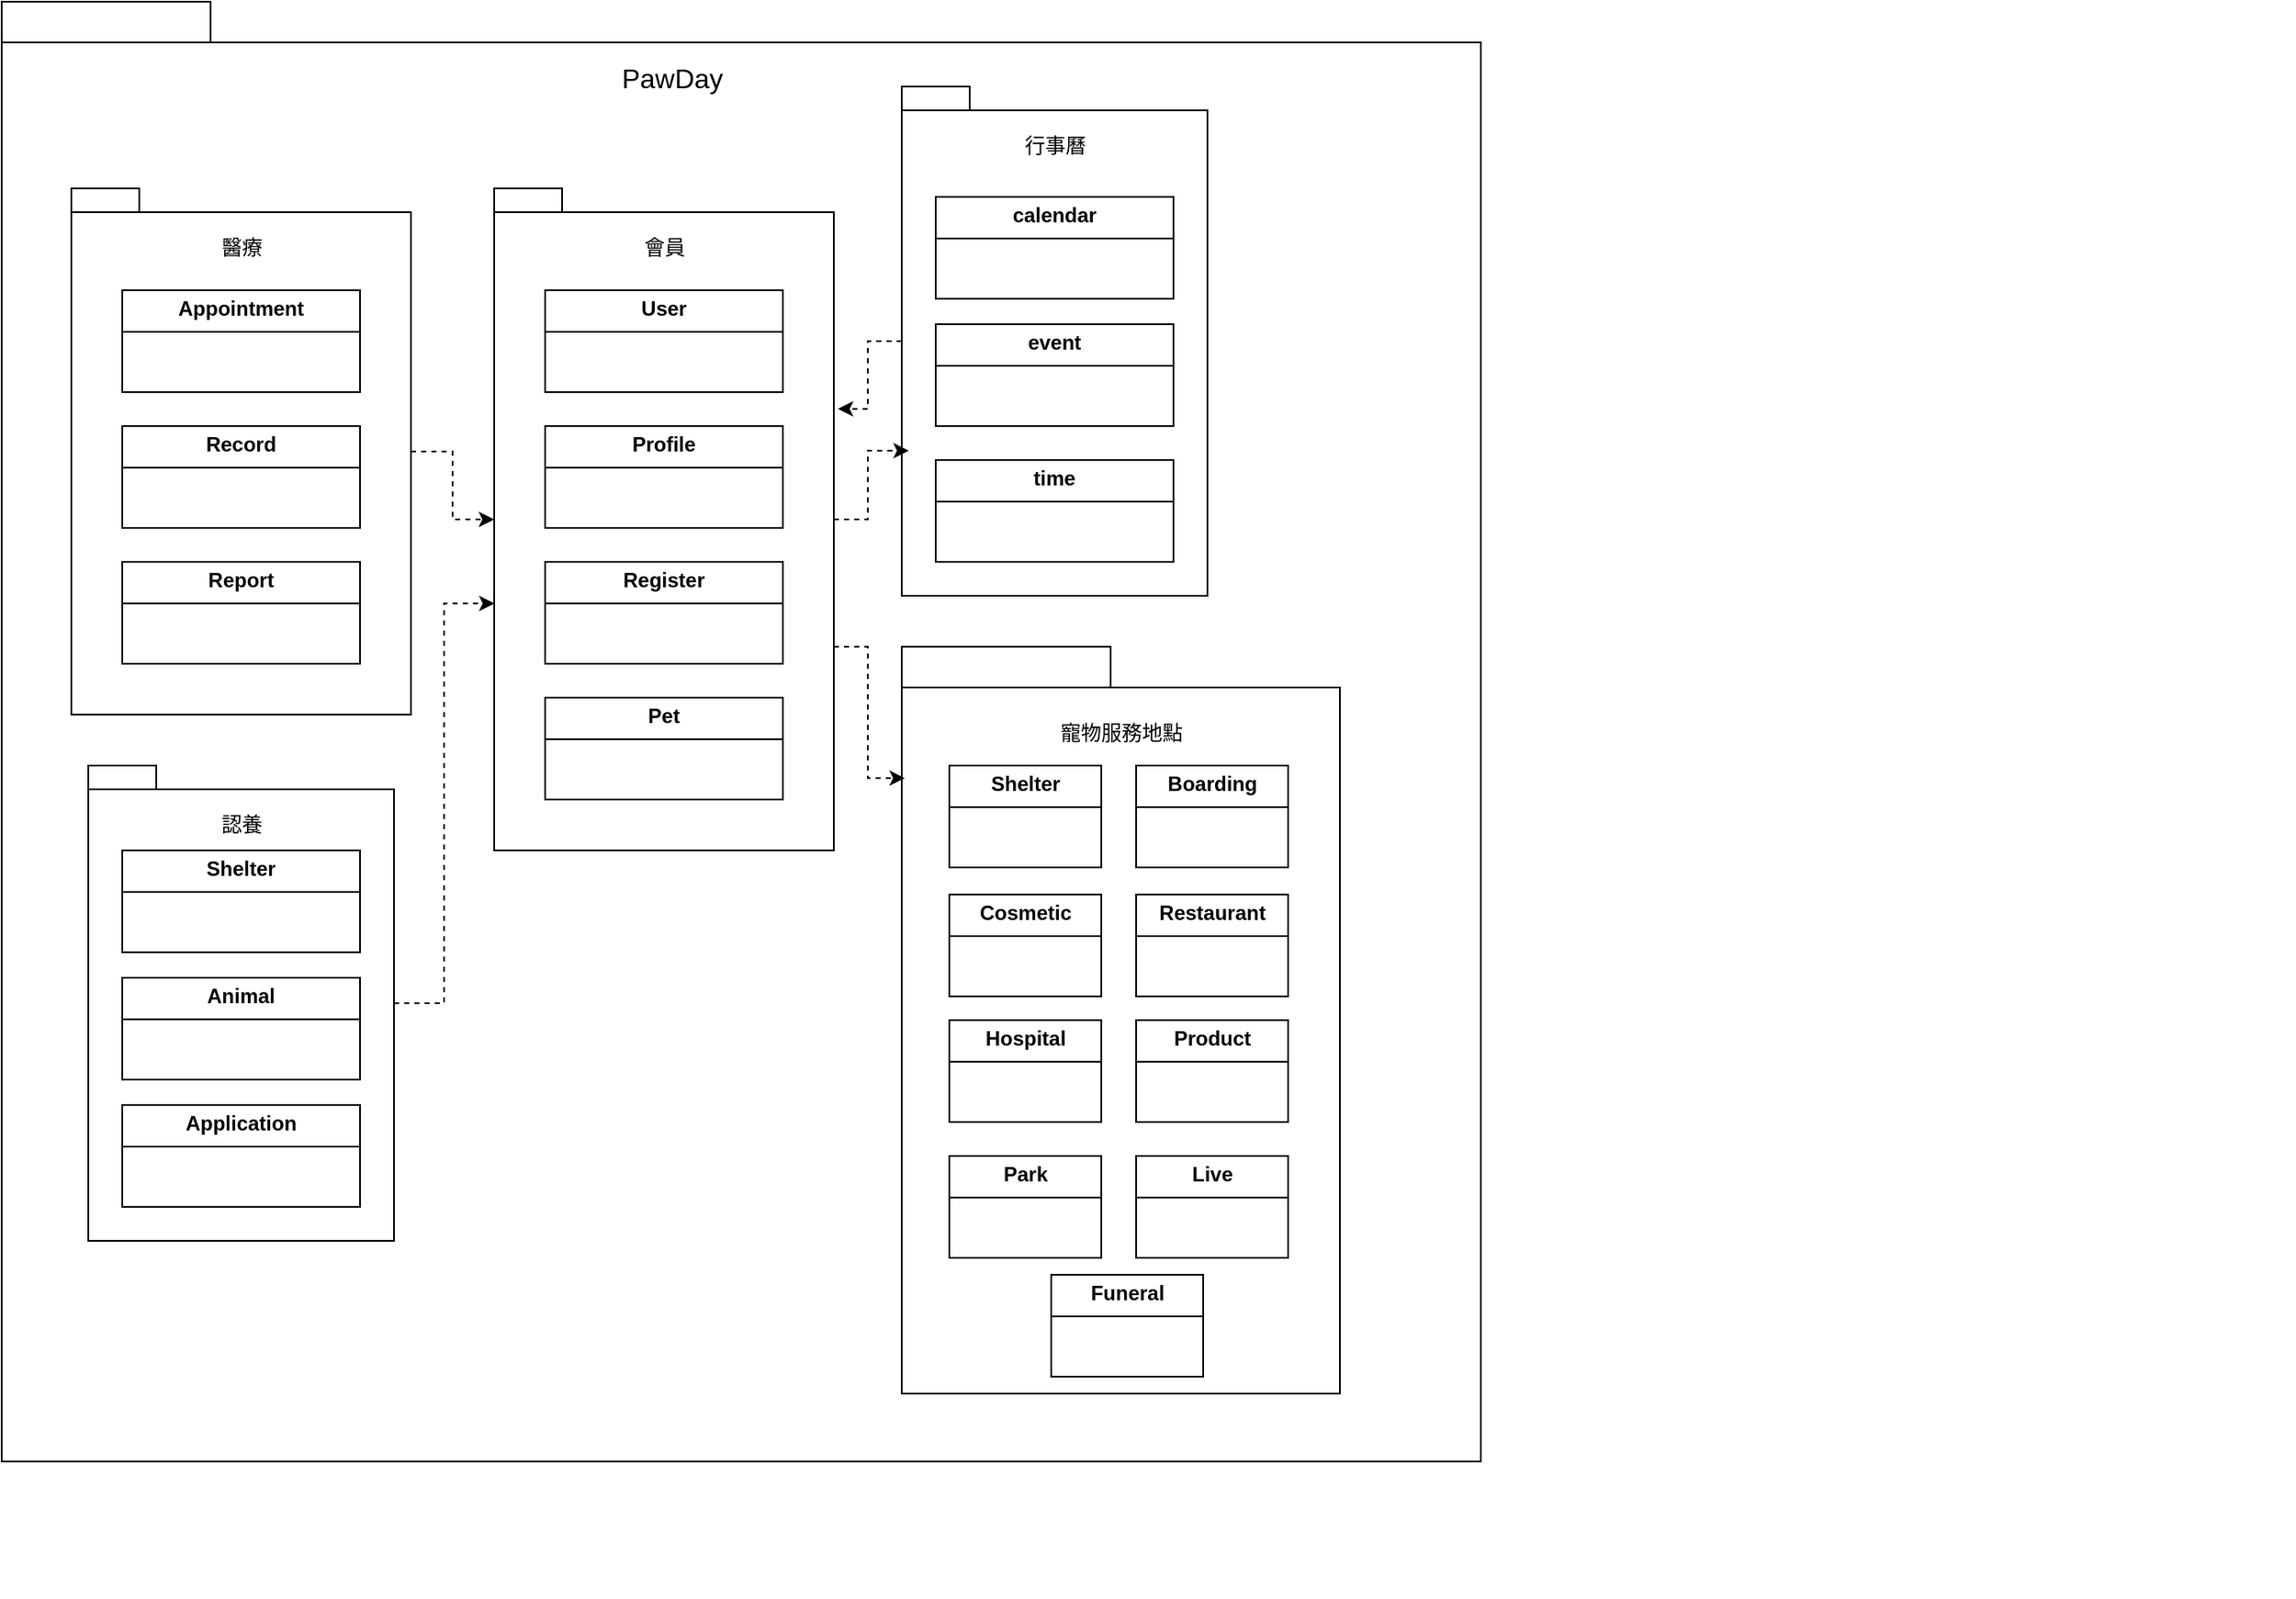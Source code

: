 <mxfile version="27.0.9">
  <diagram name="Page-1" id="b5b7bab2-c9e2-2cf4-8b2a-24fd1a2a6d21">
    <mxGraphModel grid="1" page="1" gridSize="10" guides="1" tooltips="1" connect="1" arrows="1" fold="1" pageScale="1" pageWidth="827" pageHeight="1169" background="none" math="0" shadow="0">
      <root>
        <mxCell id="0" />
        <mxCell id="1" parent="0" />
        <mxCell id="37kv9mNvezfoePrRxmmf-17" value="" style="group" connectable="0" vertex="1" parent="1">
          <mxGeometry x="921" y="210" width="830" height="830" as="geometry" />
        </mxCell>
        <mxCell id="WfA0hrVQWqRsIVG3o9oZ-44" value="&lt;span style=&quot;color: rgba(0, 0, 0, 0); font-family: monospace; font-size: 0px; font-weight: 400; text-align: start;&quot;&gt;%3CmxGraphModel%3E%3Croot%3E%3CmxCell%20id%3D%220%22%2F%3E%3CmxCell%20id%3D%221%22%20parent%3D%220%22%2F%3E%3CmxCell%20id%3D%222%22%20value%3D%22%E8%91%AC%E5%84%80%22%20style%3D%22shape%3Dfolder%3BfontStyle%3D1%3BspacingTop%3D10%3BtabWidth%3D50%3BtabHeight%3D17%3BtabPosition%3Dleft%3Bhtml%3D1%3Brounded%3D0%3Bshadow%3D0%3Bcomic%3D0%3BlabelBackgroundColor%3Dnone%3BstrokeWidth%3D1%3BfontFamily%3DVerdana%3BfontSize%3D10%3Balign%3Dcenter%3B%22%20vertex%3D%221%22%20parent%3D%221%22%3E%3CmxGeometry%20x%3D%22774.5%22%20y%3D%22990%22%20width%3D%22112%22%20height%3D%2270%22%20as%3D%22geometry%22%2F%3E%3C%2FmxCell%3E%3C%2Froot%3E%3C%2FmxGraphModel%3E&lt;/span&gt;" style="shape=folder;fontStyle=1;spacingTop=10;tabWidth=123;tabHeight=24;tabPosition=left;html=1;rounded=0;shadow=0;comic=0;labelBackgroundColor=none;strokeWidth=1;fontFamily=Verdana;fontSize=10;align=center;container=0;" vertex="1" parent="37kv9mNvezfoePrRxmmf-17">
          <mxGeometry x="-41" y="-110" width="871" height="860" as="geometry" />
        </mxCell>
        <mxCell id="37kv9mNvezfoePrRxmmf-18" value="" style="shape=folder;fontStyle=1;spacingTop=10;tabWidth=40;tabHeight=14;tabPosition=left;html=1;whiteSpace=wrap;" vertex="1" parent="37kv9mNvezfoePrRxmmf-17">
          <mxGeometry width="200" height="310" as="geometry" />
        </mxCell>
        <mxCell id="37kv9mNvezfoePrRxmmf-19" value="醫療" style="text;html=1;align=center;verticalAlign=middle;whiteSpace=wrap;rounded=0;" vertex="1" parent="37kv9mNvezfoePrRxmmf-17">
          <mxGeometry x="40.75" y="20" width="118.5" height="30" as="geometry" />
        </mxCell>
        <mxCell id="37kv9mNvezfoePrRxmmf-20" value="&lt;p style=&quot;margin:0px;margin-top:4px;text-align:center;&quot;&gt;&lt;span style=&quot;background-color: transparent; color: light-dark(rgb(0, 0, 0), rgb(255, 255, 255)); text-align: left;&quot;&gt;&lt;b&gt;Appointment&lt;/b&gt;&lt;/span&gt;&lt;/p&gt;&lt;hr size=&quot;1&quot; style=&quot;border-style:solid;&quot;&gt;&lt;div style=&quot;height:2px;&quot;&gt;&lt;/div&gt;" style="verticalAlign=top;align=left;overflow=fill;html=1;whiteSpace=wrap;" vertex="1" parent="37kv9mNvezfoePrRxmmf-17">
          <mxGeometry x="30" y="60" width="140" height="60" as="geometry" />
        </mxCell>
        <mxCell id="37kv9mNvezfoePrRxmmf-22" value="&lt;p style=&quot;margin:0px;margin-top:4px;text-align:center;&quot;&gt;&lt;span style=&quot;background-color: transparent; color: light-dark(rgb(0, 0, 0), rgb(255, 255, 255)); text-align: left;&quot;&gt;&lt;b&gt;Report&lt;/b&gt;&lt;/span&gt;&lt;/p&gt;&lt;hr size=&quot;1&quot; style=&quot;border-style:solid;&quot;&gt;&lt;div style=&quot;height:2px;&quot;&gt;&lt;/div&gt;" style="verticalAlign=top;align=left;overflow=fill;html=1;whiteSpace=wrap;" vertex="1" parent="37kv9mNvezfoePrRxmmf-17">
          <mxGeometry x="30" y="220" width="140" height="60" as="geometry" />
        </mxCell>
        <mxCell id="37kv9mNvezfoePrRxmmf-21" value="&lt;p style=&quot;margin:0px;margin-top:4px;text-align:center;&quot;&gt;&lt;span style=&quot;background-color: transparent; color: light-dark(rgb(0, 0, 0), rgb(255, 255, 255)); text-align: left;&quot;&gt;&lt;b&gt;Record&lt;/b&gt;&lt;/span&gt;&lt;/p&gt;&lt;hr size=&quot;1&quot; style=&quot;border-style:solid;&quot;&gt;&lt;div style=&quot;height:2px;&quot;&gt;&lt;/div&gt;" style="verticalAlign=top;align=left;overflow=fill;html=1;whiteSpace=wrap;" vertex="1" parent="37kv9mNvezfoePrRxmmf-17">
          <mxGeometry x="30" y="140" width="140" height="60" as="geometry" />
        </mxCell>
        <mxCell id="3xXbDRpr7l6c8cDtrsjf-7" value="&lt;font style=&quot;font-size: 16px;&quot;&gt;PawDay&lt;/font&gt;" style="text;html=1;align=center;verticalAlign=middle;whiteSpace=wrap;rounded=0;" vertex="1" parent="37kv9mNvezfoePrRxmmf-17">
          <mxGeometry x="259" y="-80" width="190" height="30" as="geometry" />
        </mxCell>
        <mxCell id="yST8qWph-6w7qNrlJc-E-99" value="" style="group" connectable="0" vertex="1" parent="37kv9mNvezfoePrRxmmf-17">
          <mxGeometry x="249" width="200" height="390" as="geometry" />
        </mxCell>
        <mxCell id="yST8qWph-6w7qNrlJc-E-96" value="" style="shape=folder;fontStyle=1;spacingTop=10;tabWidth=40;tabHeight=14;tabPosition=left;html=1;whiteSpace=wrap;" vertex="1" parent="yST8qWph-6w7qNrlJc-E-99">
          <mxGeometry width="200" height="390" as="geometry" />
        </mxCell>
        <mxCell id="yST8qWph-6w7qNrlJc-E-98" value="會員" style="text;html=1;align=center;verticalAlign=middle;whiteSpace=wrap;rounded=0;" vertex="1" parent="yST8qWph-6w7qNrlJc-E-99">
          <mxGeometry x="40.75" y="20" width="118.5" height="30" as="geometry" />
        </mxCell>
        <mxCell id="37kv9mNvezfoePrRxmmf-10" value="&lt;p style=&quot;margin:0px;margin-top:4px;text-align:center;&quot;&gt;&lt;b&gt;User&lt;/b&gt;&lt;/p&gt;&lt;hr size=&quot;1&quot; style=&quot;border-style:solid;&quot;&gt;&lt;div style=&quot;height:2px;&quot;&gt;&lt;/div&gt;" style="verticalAlign=top;align=left;overflow=fill;html=1;whiteSpace=wrap;" vertex="1" parent="yST8qWph-6w7qNrlJc-E-99">
          <mxGeometry x="30" y="60" width="140" height="60" as="geometry" />
        </mxCell>
        <mxCell id="37kv9mNvezfoePrRxmmf-11" value="&lt;p style=&quot;margin:0px;margin-top:4px;text-align:center;&quot;&gt;&lt;b&gt;Profile&lt;/b&gt;&lt;/p&gt;&lt;hr size=&quot;1&quot; style=&quot;border-style:solid;&quot;&gt;&lt;div style=&quot;height:2px;&quot;&gt;&lt;/div&gt;" style="verticalAlign=top;align=left;overflow=fill;html=1;whiteSpace=wrap;" vertex="1" parent="yST8qWph-6w7qNrlJc-E-99">
          <mxGeometry x="30" y="140" width="140" height="60" as="geometry" />
        </mxCell>
        <mxCell id="37kv9mNvezfoePrRxmmf-15" value="&lt;p style=&quot;margin:0px;margin-top:4px;text-align:center;&quot;&gt;&lt;b&gt;Register&lt;/b&gt;&lt;/p&gt;&lt;hr size=&quot;1&quot; style=&quot;border-style:solid;&quot;&gt;&lt;div style=&quot;height:2px;&quot;&gt;&lt;/div&gt;" style="verticalAlign=top;align=left;overflow=fill;html=1;whiteSpace=wrap;" vertex="1" parent="yST8qWph-6w7qNrlJc-E-99">
          <mxGeometry x="30" y="220" width="140" height="60" as="geometry" />
        </mxCell>
        <mxCell id="37kv9mNvezfoePrRxmmf-16" value="&lt;p style=&quot;margin:0px;margin-top:4px;text-align:center;&quot;&gt;&lt;b&gt;Pet&lt;/b&gt;&lt;/p&gt;&lt;hr size=&quot;1&quot; style=&quot;border-style:solid;&quot;&gt;&lt;div style=&quot;height:2px;&quot;&gt;&lt;/div&gt;" style="verticalAlign=top;align=left;overflow=fill;html=1;whiteSpace=wrap;" vertex="1" parent="yST8qWph-6w7qNrlJc-E-99">
          <mxGeometry x="30" y="300" width="140" height="60" as="geometry" />
        </mxCell>
        <mxCell id="WfA0hrVQWqRsIVG3o9oZ-39" style="edgeStyle=orthogonalEdgeStyle;rounded=0;orthogonalLoop=1;jettySize=auto;html=1;dashed=1;" edge="1" parent="37kv9mNvezfoePrRxmmf-17" source="37kv9mNvezfoePrRxmmf-18" target="yST8qWph-6w7qNrlJc-E-96">
          <mxGeometry relative="1" as="geometry" />
        </mxCell>
        <mxCell id="yST8qWph-6w7qNrlJc-E-118" value="" style="shape=folder;fontStyle=1;spacingTop=10;tabWidth=40;tabHeight=14;tabPosition=left;html=1;whiteSpace=wrap;" vertex="1" parent="1">
          <mxGeometry x="1410" y="150" width="180" height="300" as="geometry" />
        </mxCell>
        <mxCell id="yST8qWph-6w7qNrlJc-E-119" value="行事曆" style="text;html=1;align=center;verticalAlign=middle;whiteSpace=wrap;rounded=0;" vertex="1" parent="1">
          <mxGeometry x="1440.75" y="170" width="118.5" height="30" as="geometry" />
        </mxCell>
        <mxCell id="37kv9mNvezfoePrRxmmf-12" value="&lt;p style=&quot;margin:0px;margin-top:4px;text-align:center;&quot;&gt;&lt;b&gt;calendar&lt;/b&gt;&lt;/p&gt;&lt;hr size=&quot;1&quot; style=&quot;border-style:solid;&quot;&gt;&lt;div style=&quot;height:2px;&quot;&gt;&lt;/div&gt;" style="verticalAlign=top;align=left;overflow=fill;html=1;whiteSpace=wrap;" vertex="1" parent="1">
          <mxGeometry x="1430" y="215" width="140" height="60" as="geometry" />
        </mxCell>
        <mxCell id="37kv9mNvezfoePrRxmmf-13" value="&lt;p style=&quot;margin:0px;margin-top:4px;text-align:center;&quot;&gt;&lt;b&gt;event&lt;/b&gt;&lt;/p&gt;&lt;hr size=&quot;1&quot; style=&quot;border-style:solid;&quot;&gt;&lt;div style=&quot;height:2px;&quot;&gt;&lt;/div&gt;" style="verticalAlign=top;align=left;overflow=fill;html=1;whiteSpace=wrap;" vertex="1" parent="1">
          <mxGeometry x="1430" y="290" width="140" height="60" as="geometry" />
        </mxCell>
        <mxCell id="37kv9mNvezfoePrRxmmf-14" value="&lt;p style=&quot;margin:0px;margin-top:4px;text-align:center;&quot;&gt;&lt;b&gt;time&lt;/b&gt;&lt;/p&gt;&lt;hr size=&quot;1&quot; style=&quot;border-style:solid;&quot;&gt;&lt;div style=&quot;height:2px;&quot;&gt;&lt;/div&gt;" style="verticalAlign=top;align=left;overflow=fill;html=1;whiteSpace=wrap;" vertex="1" parent="1">
          <mxGeometry x="1430" y="370" width="140" height="60" as="geometry" />
        </mxCell>
        <mxCell id="6e0c8c40b5770093-30" value="" style="group" connectable="0" vertex="1" parent="1">
          <mxGeometry x="1810" y="304" width="420" height="570" as="geometry" />
        </mxCell>
        <mxCell id="6e0c8c40b5770093-24" value="" style="group" connectable="0" vertex="1" parent="6e0c8c40b5770093-30">
          <mxGeometry width="420" height="570" as="geometry" />
        </mxCell>
        <mxCell id="WfA0hrVQWqRsIVG3o9oZ-27" value="" style="group" connectable="0" vertex="1" parent="1">
          <mxGeometry x="1410" y="480" width="258" height="440" as="geometry" />
        </mxCell>
        <mxCell id="6e0c8c40b5770093-47" value="&lt;span style=&quot;color: rgba(0, 0, 0, 0); font-family: monospace; font-size: 0px; font-weight: 400; text-align: start;&quot;&gt;%3CmxGraphModel%3E%3Croot%3E%3CmxCell%20id%3D%220%22%2F%3E%3CmxCell%20id%3D%221%22%20parent%3D%220%22%2F%3E%3CmxCell%20id%3D%222%22%20value%3D%22%E8%91%AC%E5%84%80%22%20style%3D%22shape%3Dfolder%3BfontStyle%3D1%3BspacingTop%3D10%3BtabWidth%3D50%3BtabHeight%3D17%3BtabPosition%3Dleft%3Bhtml%3D1%3Brounded%3D0%3Bshadow%3D0%3Bcomic%3D0%3BlabelBackgroundColor%3Dnone%3BstrokeWidth%3D1%3BfontFamily%3DVerdana%3BfontSize%3D10%3Balign%3Dcenter%3B%22%20vertex%3D%221%22%20parent%3D%221%22%3E%3CmxGeometry%20x%3D%22774.5%22%20y%3D%22990%22%20width%3D%22112%22%20height%3D%2270%22%20as%3D%22geometry%22%2F%3E%3C%2FmxCell%3E%3C%2Froot%3E%3C%2FmxGraphModel%3E&lt;/span&gt;" style="shape=folder;fontStyle=1;spacingTop=10;tabWidth=123;tabHeight=24;tabPosition=left;html=1;rounded=0;shadow=0;comic=0;labelBackgroundColor=none;strokeWidth=1;fontFamily=Verdana;fontSize=10;align=center;container=0;" vertex="1" parent="WfA0hrVQWqRsIVG3o9oZ-27">
          <mxGeometry width="258" height="440" as="geometry" />
        </mxCell>
        <mxCell id="WfA0hrVQWqRsIVG3o9oZ-2" value="&lt;p style=&quot;text-align: center; margin: 4px 0px 0px;&quot;&gt;&lt;span style=&quot;background-color: transparent; color: light-dark(rgb(0, 0, 0), rgb(255, 255, 255)); text-align: left;&quot;&gt;&lt;b&gt;Boarding&lt;/b&gt;&lt;/span&gt;&lt;/p&gt;&lt;hr size=&quot;1&quot; style=&quot;border-style:solid;&quot;&gt;&lt;div style=&quot;height:2px;&quot;&gt;&lt;/div&gt;" style="verticalAlign=top;align=left;overflow=fill;html=1;whiteSpace=wrap;container=0;" vertex="1" parent="WfA0hrVQWqRsIVG3o9oZ-27">
          <mxGeometry x="138" y="70" width="89.5" height="60" as="geometry" />
        </mxCell>
        <mxCell id="WfA0hrVQWqRsIVG3o9oZ-3" value="&lt;p style=&quot;text-align: center; margin: 4px 0px 0px;&quot;&gt;&lt;span style=&quot;background-color: transparent; text-align: left;&quot;&gt;&lt;b&gt;Product&lt;/b&gt;&lt;/span&gt;&lt;/p&gt;&lt;hr size=&quot;1&quot; style=&quot;border-style:solid;&quot;&gt;&lt;div style=&quot;height:2px;&quot;&gt;&lt;/div&gt;" style="verticalAlign=top;align=left;overflow=fill;html=1;whiteSpace=wrap;container=0;" vertex="1" parent="WfA0hrVQWqRsIVG3o9oZ-27">
          <mxGeometry x="138" y="220" width="89.5" height="60" as="geometry" />
        </mxCell>
        <mxCell id="WfA0hrVQWqRsIVG3o9oZ-23" value="&lt;p style=&quot;text-align: center; margin: 4px 0px 0px;&quot;&gt;&lt;span style=&quot;background-color: transparent; text-align: left;&quot;&gt;&lt;b&gt;Live&lt;/b&gt;&lt;/span&gt;&lt;/p&gt;&lt;hr size=&quot;1&quot; style=&quot;border-style:solid;&quot;&gt;&lt;div style=&quot;height:2px;&quot;&gt;&lt;/div&gt;" style="verticalAlign=top;align=left;overflow=fill;html=1;whiteSpace=wrap;container=0;" vertex="1" parent="WfA0hrVQWqRsIVG3o9oZ-27">
          <mxGeometry x="138" y="300" width="89.5" height="60" as="geometry" />
        </mxCell>
        <mxCell id="WfA0hrVQWqRsIVG3o9oZ-24" value="&lt;p style=&quot;text-align: center; margin: 4px 0px 0px;&quot;&gt;&lt;span style=&quot;background-color: transparent; text-align: left;&quot;&gt;&lt;b&gt;Restaurant&lt;/b&gt;&lt;/span&gt;&lt;/p&gt;&lt;hr size=&quot;1&quot; style=&quot;border-style:solid;&quot;&gt;&lt;div style=&quot;height:2px;&quot;&gt;&lt;/div&gt;" style="verticalAlign=top;align=left;overflow=fill;html=1;whiteSpace=wrap;container=0;" vertex="1" parent="WfA0hrVQWqRsIVG3o9oZ-27">
          <mxGeometry x="138" y="146" width="89.5" height="60" as="geometry" />
        </mxCell>
        <mxCell id="WfA0hrVQWqRsIVG3o9oZ-1" value="&lt;p style=&quot;text-align: center; margin: 4px 0px 0px;&quot;&gt;&lt;span style=&quot;background-color: transparent; color: light-dark(rgb(0, 0, 0), rgb(255, 255, 255)); text-align: left;&quot;&gt;&lt;b&gt;Shelter&lt;/b&gt;&lt;/span&gt;&lt;/p&gt;&lt;hr size=&quot;1&quot; style=&quot;border-style:solid;&quot;&gt;&lt;div style=&quot;height:2px;&quot;&gt;&lt;/div&gt;" style="verticalAlign=top;align=left;overflow=fill;html=1;whiteSpace=wrap;container=0;" vertex="1" parent="WfA0hrVQWqRsIVG3o9oZ-27">
          <mxGeometry x="28" y="70" width="89.5" height="60" as="geometry" />
        </mxCell>
        <mxCell id="37kv9mNvezfoePrRxmmf-33" value="&lt;p style=&quot;margin:0px;margin-top:4px;text-align:center;&quot;&gt;&lt;b&gt;Hospital&lt;/b&gt;&lt;/p&gt;&lt;hr size=&quot;1&quot; style=&quot;border-style:solid;&quot;&gt;&lt;div style=&quot;height:2px;&quot;&gt;&lt;/div&gt;" style="verticalAlign=top;align=left;overflow=fill;html=1;whiteSpace=wrap;container=0;" vertex="1" parent="WfA0hrVQWqRsIVG3o9oZ-27">
          <mxGeometry x="28" y="220" width="89.5" height="60" as="geometry" />
        </mxCell>
        <mxCell id="37kv9mNvezfoePrRxmmf-32" value="&lt;p style=&quot;margin:0px;margin-top:4px;text-align:center;&quot;&gt;&lt;b&gt;Park&lt;/b&gt;&lt;/p&gt;&lt;hr size=&quot;1&quot; style=&quot;border-style:solid;&quot;&gt;&lt;div style=&quot;height:2px;&quot;&gt;&lt;/div&gt;" style="verticalAlign=top;align=left;overflow=fill;html=1;whiteSpace=wrap;container=0;" vertex="1" parent="WfA0hrVQWqRsIVG3o9oZ-27">
          <mxGeometry x="28" y="300" width="89.5" height="60" as="geometry" />
        </mxCell>
        <mxCell id="WfA0hrVQWqRsIVG3o9oZ-28" value="" style="group" connectable="0" vertex="1" parent="1">
          <mxGeometry x="1438" y="516" width="160.25" height="394" as="geometry" />
        </mxCell>
        <mxCell id="WfA0hrVQWqRsIVG3o9oZ-25" value="&lt;p style=&quot;text-align: center; margin: 4px 0px 0px;&quot;&gt;&lt;span style=&quot;background-color: transparent; text-align: left;&quot;&gt;&lt;b&gt;Funeral&lt;/b&gt;&lt;/span&gt;&lt;/p&gt;&lt;hr size=&quot;1&quot; style=&quot;border-style:solid;&quot;&gt;&lt;div style=&quot;height:2px;&quot;&gt;&lt;/div&gt;" style="verticalAlign=top;align=left;overflow=fill;html=1;whiteSpace=wrap;container=0;" vertex="1" parent="WfA0hrVQWqRsIVG3o9oZ-28">
          <mxGeometry x="60" y="334" width="89.5" height="60" as="geometry" />
        </mxCell>
        <mxCell id="yST8qWph-6w7qNrlJc-E-26" value="&lt;div&gt;&lt;span style=&quot;background-color: transparent; color: light-dark(rgb(0, 0, 0), rgb(255, 255, 255));&quot;&gt;寵物服務地點&lt;/span&gt;&lt;/div&gt;" style="text;html=1;align=center;verticalAlign=middle;whiteSpace=wrap;rounded=0;container=0;" vertex="1" parent="WfA0hrVQWqRsIVG3o9oZ-28">
          <mxGeometry x="41.75" width="118.5" height="30" as="geometry" />
        </mxCell>
        <mxCell id="37kv9mNvezfoePrRxmmf-47" value="&lt;p style=&quot;text-align: center; margin: 4px 0px 0px;&quot;&gt;&lt;span style=&quot;background-color: transparent; text-align: left;&quot;&gt;&lt;b&gt;Cosmetic&lt;/b&gt;&lt;/span&gt;&lt;/p&gt;&lt;hr size=&quot;1&quot; style=&quot;border-style:solid;&quot;&gt;&lt;div style=&quot;height:2px;&quot;&gt;&lt;/div&gt;" style="verticalAlign=top;align=left;overflow=fill;html=1;whiteSpace=wrap;container=0;" vertex="1" parent="WfA0hrVQWqRsIVG3o9oZ-28">
          <mxGeometry y="110" width="89.5" height="60" as="geometry" />
        </mxCell>
        <mxCell id="WfA0hrVQWqRsIVG3o9oZ-34" value="" style="group" connectable="0" vertex="1" parent="1">
          <mxGeometry x="931" y="550" width="180" height="280" as="geometry" />
        </mxCell>
        <mxCell id="37kv9mNvezfoePrRxmmf-26" value="" style="shape=folder;fontStyle=1;spacingTop=10;tabWidth=40;tabHeight=14;tabPosition=left;html=1;whiteSpace=wrap;" vertex="1" parent="WfA0hrVQWqRsIVG3o9oZ-34">
          <mxGeometry width="180" height="280" as="geometry" />
        </mxCell>
        <mxCell id="WfA0hrVQWqRsIVG3o9oZ-33" value="" style="group" connectable="0" vertex="1" parent="WfA0hrVQWqRsIVG3o9oZ-34">
          <mxGeometry x="20" y="20" width="140" height="240" as="geometry" />
        </mxCell>
        <mxCell id="37kv9mNvezfoePrRxmmf-27" value="認養" style="text;html=1;align=center;verticalAlign=middle;whiteSpace=wrap;rounded=0;" vertex="1" parent="WfA0hrVQWqRsIVG3o9oZ-33">
          <mxGeometry x="10.75" width="118.5" height="30" as="geometry" />
        </mxCell>
        <mxCell id="37kv9mNvezfoePrRxmmf-28" value="&lt;p style=&quot;margin:0px;margin-top:4px;text-align:center;&quot;&gt;&lt;span style=&quot;background-color: transparent; color: light-dark(rgb(0, 0, 0), rgb(255, 255, 255)); text-align: left;&quot;&gt;&lt;b&gt;Shelter&lt;/b&gt;&lt;/span&gt;&lt;/p&gt;&lt;hr size=&quot;1&quot; style=&quot;border-style:solid;&quot;&gt;&lt;div style=&quot;height:2px;&quot;&gt;&lt;/div&gt;" style="verticalAlign=top;align=left;overflow=fill;html=1;whiteSpace=wrap;" vertex="1" parent="WfA0hrVQWqRsIVG3o9oZ-33">
          <mxGeometry y="30" width="140" height="60" as="geometry" />
        </mxCell>
        <mxCell id="37kv9mNvezfoePrRxmmf-29" value="&lt;p style=&quot;margin:0px;margin-top:4px;text-align:center;&quot;&gt;&lt;span style=&quot;background-color: transparent; color: light-dark(rgb(0, 0, 0), rgb(255, 255, 255)); text-align: left;&quot;&gt;&lt;b&gt;Animal&lt;/b&gt;&lt;/span&gt;&lt;/p&gt;&lt;hr size=&quot;1&quot; style=&quot;border-style:solid;&quot;&gt;&lt;div style=&quot;height:2px;&quot;&gt;&lt;/div&gt;" style="verticalAlign=top;align=left;overflow=fill;html=1;whiteSpace=wrap;" vertex="1" parent="WfA0hrVQWqRsIVG3o9oZ-33">
          <mxGeometry y="105" width="140" height="60" as="geometry" />
        </mxCell>
        <mxCell id="37kv9mNvezfoePrRxmmf-30" value="&lt;p style=&quot;margin:0px;margin-top:4px;text-align:center;&quot;&gt;&lt;b&gt;Application&lt;/b&gt;&lt;/p&gt;&lt;hr size=&quot;1&quot; style=&quot;border-style:solid;&quot;&gt;&lt;div style=&quot;height:2px;&quot;&gt;&lt;/div&gt;" style="verticalAlign=top;align=left;overflow=fill;html=1;whiteSpace=wrap;" vertex="1" parent="WfA0hrVQWqRsIVG3o9oZ-33">
          <mxGeometry y="180" width="140" height="60" as="geometry" />
        </mxCell>
        <mxCell id="WfA0hrVQWqRsIVG3o9oZ-40" style="edgeStyle=orthogonalEdgeStyle;rounded=0;orthogonalLoop=1;jettySize=auto;html=1;entryX=0.001;entryY=0.627;entryDx=0;entryDy=0;entryPerimeter=0;dashed=1;" edge="1" parent="1" source="37kv9mNvezfoePrRxmmf-26" target="yST8qWph-6w7qNrlJc-E-96">
          <mxGeometry relative="1" as="geometry" />
        </mxCell>
        <mxCell id="WfA0hrVQWqRsIVG3o9oZ-41" style="edgeStyle=orthogonalEdgeStyle;rounded=0;orthogonalLoop=1;jettySize=auto;html=1;entryX=1.012;entryY=0.333;entryDx=0;entryDy=0;entryPerimeter=0;dashed=1;" edge="1" parent="1" source="yST8qWph-6w7qNrlJc-E-118" target="yST8qWph-6w7qNrlJc-E-96">
          <mxGeometry relative="1" as="geometry" />
        </mxCell>
        <mxCell id="WfA0hrVQWqRsIVG3o9oZ-42" style="edgeStyle=orthogonalEdgeStyle;rounded=0;orthogonalLoop=1;jettySize=auto;html=1;entryX=0.023;entryY=0.715;entryDx=0;entryDy=0;entryPerimeter=0;dashed=1;" edge="1" parent="1" source="yST8qWph-6w7qNrlJc-E-96" target="yST8qWph-6w7qNrlJc-E-118">
          <mxGeometry relative="1" as="geometry" />
        </mxCell>
        <mxCell id="WfA0hrVQWqRsIVG3o9oZ-43" style="edgeStyle=orthogonalEdgeStyle;rounded=0;orthogonalLoop=1;jettySize=auto;html=1;entryX=0.007;entryY=0.176;entryDx=0;entryDy=0;entryPerimeter=0;dashed=1;" edge="1" parent="1" source="yST8qWph-6w7qNrlJc-E-96" target="6e0c8c40b5770093-47">
          <mxGeometry relative="1" as="geometry">
            <Array as="points">
              <mxPoint x="1390" y="480" />
              <mxPoint x="1390" y="557" />
            </Array>
          </mxGeometry>
        </mxCell>
      </root>
    </mxGraphModel>
  </diagram>
</mxfile>
